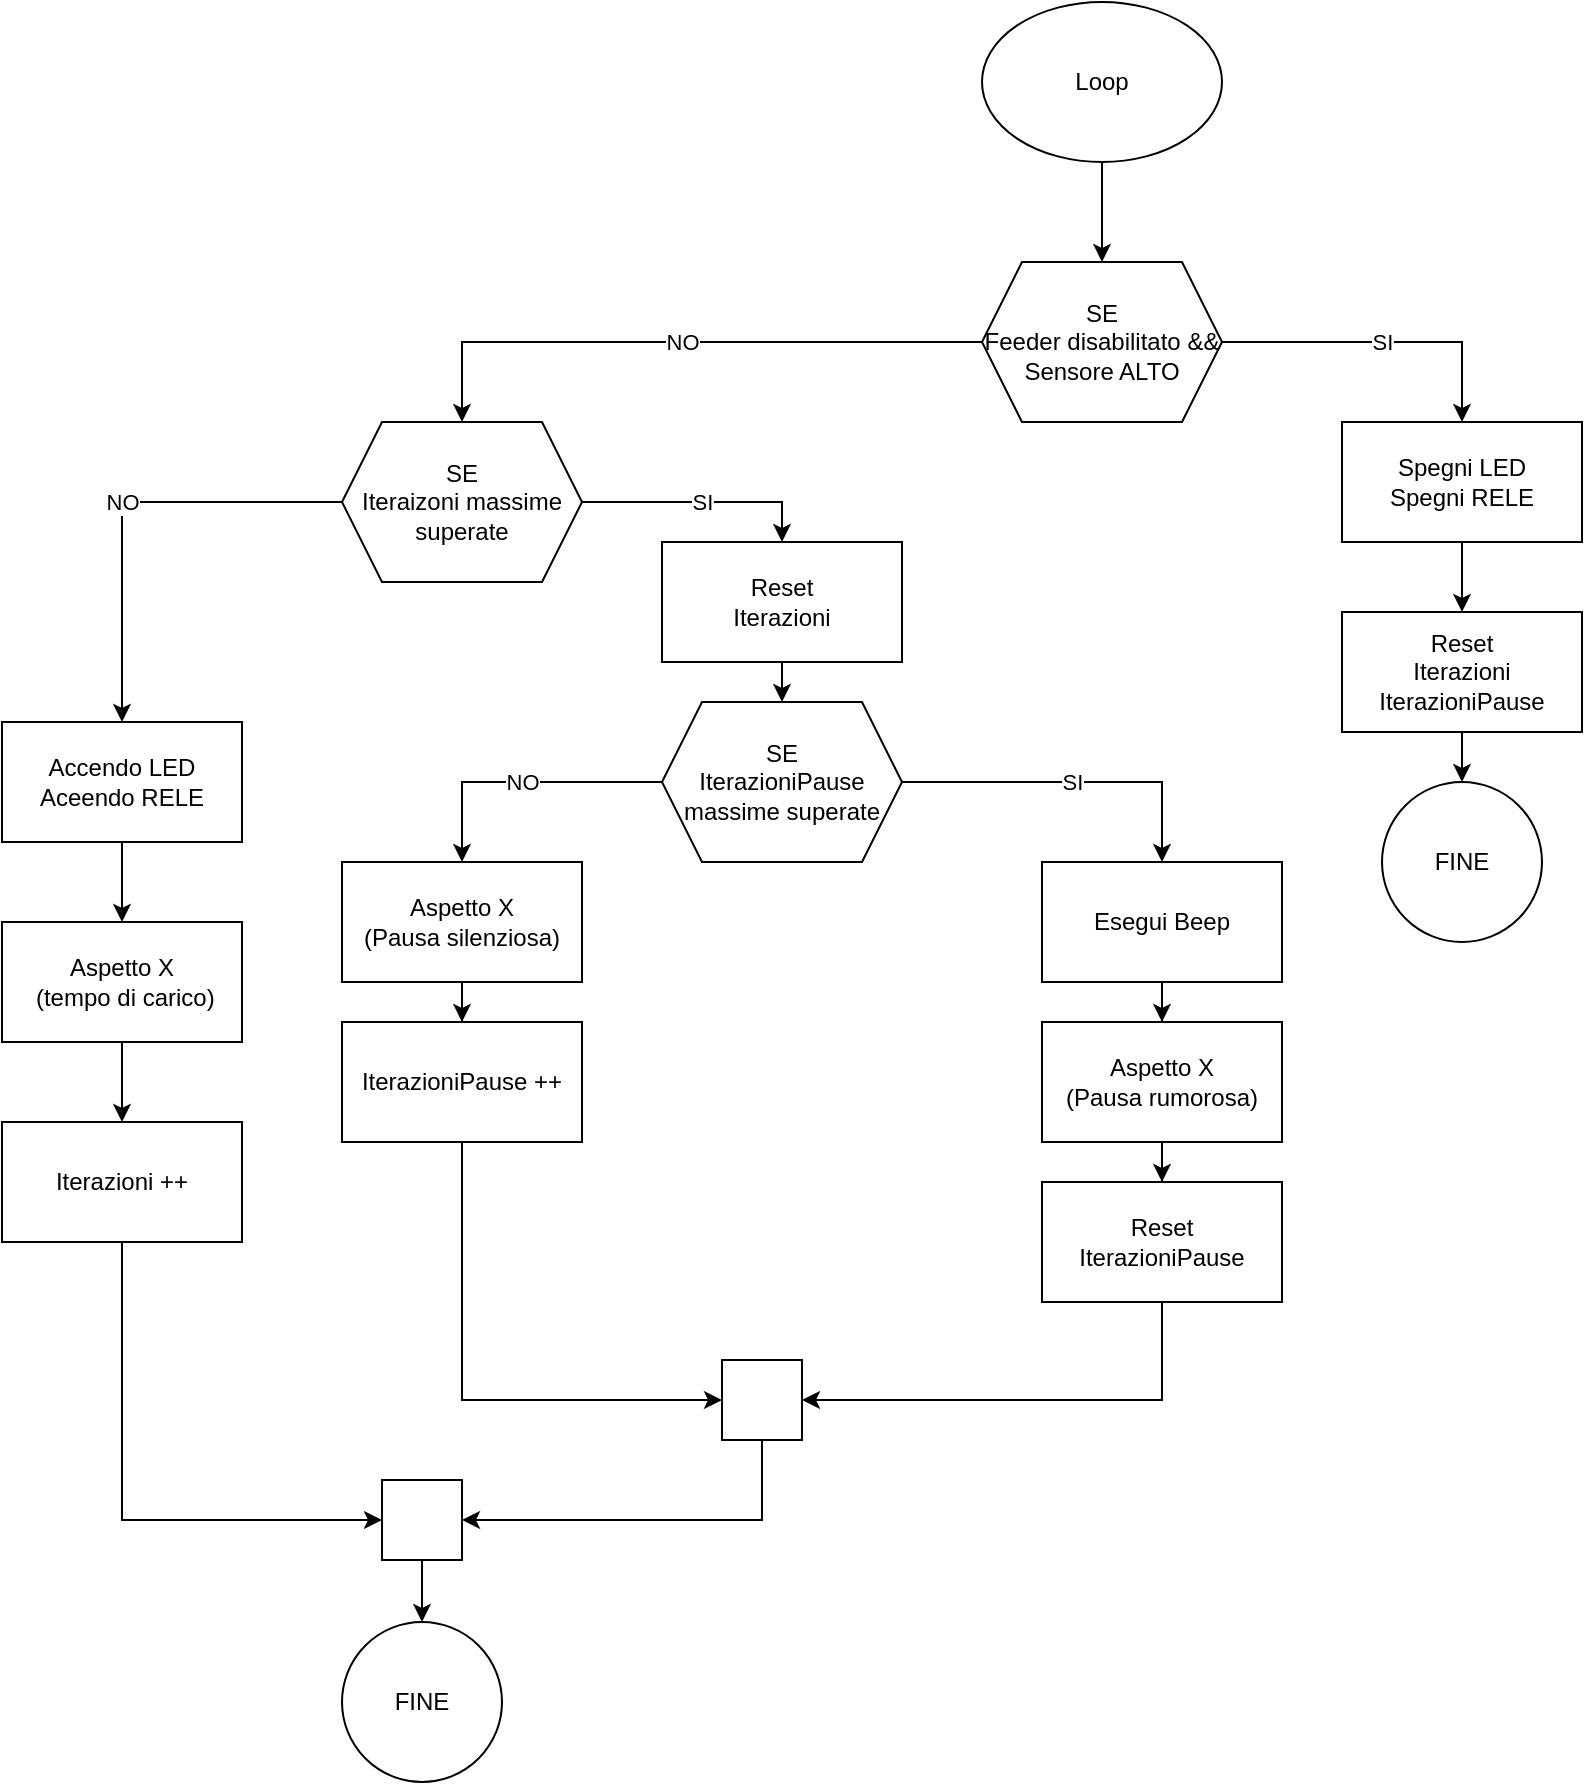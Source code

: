 <mxfile version="24.3.1" type="device">
  <diagram name="Pagina-1" id="yreeW4e1sbCAF6RY2aT7">
    <mxGraphModel dx="2927" dy="1044" grid="1" gridSize="10" guides="1" tooltips="1" connect="1" arrows="1" fold="1" page="1" pageScale="1" pageWidth="827" pageHeight="1169" math="0" shadow="0">
      <root>
        <mxCell id="0" />
        <mxCell id="1" parent="0" />
        <mxCell id="A0MLNVmFlt8SJSRwKE7a-89" style="edgeStyle=orthogonalEdgeStyle;rounded=0;orthogonalLoop=1;jettySize=auto;html=1;exitX=0.5;exitY=1;exitDx=0;exitDy=0;" edge="1" parent="1" source="A0MLNVmFlt8SJSRwKE7a-1" target="A0MLNVmFlt8SJSRwKE7a-87">
          <mxGeometry relative="1" as="geometry" />
        </mxCell>
        <mxCell id="A0MLNVmFlt8SJSRwKE7a-1" value="Loop" style="ellipse;whiteSpace=wrap;html=1;" vertex="1" parent="1">
          <mxGeometry x="130" y="120" width="120" height="80" as="geometry" />
        </mxCell>
        <mxCell id="A0MLNVmFlt8SJSRwKE7a-32" value="SI" style="edgeStyle=orthogonalEdgeStyle;rounded=0;orthogonalLoop=1;jettySize=auto;html=1;exitX=1;exitY=0.5;exitDx=0;exitDy=0;" edge="1" parent="1" source="A0MLNVmFlt8SJSRwKE7a-87" target="A0MLNVmFlt8SJSRwKE7a-31">
          <mxGeometry relative="1" as="geometry">
            <mxPoint x="250" y="290" as="sourcePoint" />
            <Array as="points">
              <mxPoint x="370" y="290" />
            </Array>
          </mxGeometry>
        </mxCell>
        <mxCell id="A0MLNVmFlt8SJSRwKE7a-45" value="NO" style="edgeStyle=orthogonalEdgeStyle;rounded=0;orthogonalLoop=1;jettySize=auto;html=1;exitX=0;exitY=0.5;exitDx=0;exitDy=0;" edge="1" parent="1" source="A0MLNVmFlt8SJSRwKE7a-87" target="A0MLNVmFlt8SJSRwKE7a-44">
          <mxGeometry relative="1" as="geometry">
            <mxPoint x="130" y="290" as="sourcePoint" />
            <Array as="points">
              <mxPoint x="-130" y="290" />
            </Array>
          </mxGeometry>
        </mxCell>
        <mxCell id="A0MLNVmFlt8SJSRwKE7a-91" value="" style="edgeStyle=orthogonalEdgeStyle;rounded=0;orthogonalLoop=1;jettySize=auto;html=1;" edge="1" parent="1" source="A0MLNVmFlt8SJSRwKE7a-31" target="A0MLNVmFlt8SJSRwKE7a-90">
          <mxGeometry relative="1" as="geometry" />
        </mxCell>
        <mxCell id="A0MLNVmFlt8SJSRwKE7a-31" value="Spegni LED&lt;div style=&quot;border-color: var(--border-color);&quot;&gt;Spegni RELE&lt;/div&gt;" style="whiteSpace=wrap;html=1;" vertex="1" parent="1">
          <mxGeometry x="310" y="330" width="120" height="60" as="geometry" />
        </mxCell>
        <mxCell id="A0MLNVmFlt8SJSRwKE7a-33" value="FINE" style="ellipse;whiteSpace=wrap;html=1;" vertex="1" parent="1">
          <mxGeometry x="330" y="510" width="80" height="80" as="geometry" />
        </mxCell>
        <mxCell id="A0MLNVmFlt8SJSRwKE7a-38" value="" style="edgeStyle=orthogonalEdgeStyle;rounded=0;orthogonalLoop=1;jettySize=auto;html=1;" edge="1" parent="1" source="A0MLNVmFlt8SJSRwKE7a-35" target="A0MLNVmFlt8SJSRwKE7a-37">
          <mxGeometry relative="1" as="geometry" />
        </mxCell>
        <mxCell id="A0MLNVmFlt8SJSRwKE7a-35" value="Accendo LED&lt;div&gt;Aceendo RELE&lt;/div&gt;" style="whiteSpace=wrap;html=1;" vertex="1" parent="1">
          <mxGeometry x="-360" y="480" width="120" height="60" as="geometry" />
        </mxCell>
        <mxCell id="A0MLNVmFlt8SJSRwKE7a-48" value="" style="edgeStyle=orthogonalEdgeStyle;rounded=0;orthogonalLoop=1;jettySize=auto;html=1;" edge="1" parent="1" source="A0MLNVmFlt8SJSRwKE7a-37" target="A0MLNVmFlt8SJSRwKE7a-47">
          <mxGeometry relative="1" as="geometry" />
        </mxCell>
        <mxCell id="A0MLNVmFlt8SJSRwKE7a-37" value="Aspetto X&lt;div&gt;&amp;nbsp;(tempo di carico)&lt;/div&gt;" style="whiteSpace=wrap;html=1;" vertex="1" parent="1">
          <mxGeometry x="-360" y="580" width="120" height="60" as="geometry" />
        </mxCell>
        <mxCell id="A0MLNVmFlt8SJSRwKE7a-46" value="NO" style="edgeStyle=orthogonalEdgeStyle;rounded=0;orthogonalLoop=1;jettySize=auto;html=1;exitX=0;exitY=0.5;exitDx=0;exitDy=0;" edge="1" parent="1" source="A0MLNVmFlt8SJSRwKE7a-44" target="A0MLNVmFlt8SJSRwKE7a-35">
          <mxGeometry relative="1" as="geometry" />
        </mxCell>
        <mxCell id="A0MLNVmFlt8SJSRwKE7a-84" value="SI" style="edgeStyle=orthogonalEdgeStyle;rounded=0;orthogonalLoop=1;jettySize=auto;html=1;" edge="1" parent="1" source="A0MLNVmFlt8SJSRwKE7a-44" target="A0MLNVmFlt8SJSRwKE7a-83">
          <mxGeometry relative="1" as="geometry">
            <Array as="points">
              <mxPoint x="30" y="370" />
            </Array>
          </mxGeometry>
        </mxCell>
        <mxCell id="A0MLNVmFlt8SJSRwKE7a-44" value="SE&lt;br&gt;Iteraizoni massime superate" style="shape=hexagon;perimeter=hexagonPerimeter2;whiteSpace=wrap;html=1;fixedSize=1;" vertex="1" parent="1">
          <mxGeometry x="-190" y="330" width="120" height="80" as="geometry" />
        </mxCell>
        <mxCell id="A0MLNVmFlt8SJSRwKE7a-53" style="edgeStyle=orthogonalEdgeStyle;rounded=0;orthogonalLoop=1;jettySize=auto;html=1;exitX=0.5;exitY=1;exitDx=0;exitDy=0;entryX=0;entryY=0.5;entryDx=0;entryDy=0;" edge="1" parent="1" source="A0MLNVmFlt8SJSRwKE7a-47" target="A0MLNVmFlt8SJSRwKE7a-52">
          <mxGeometry relative="1" as="geometry" />
        </mxCell>
        <mxCell id="A0MLNVmFlt8SJSRwKE7a-47" value="Iterazioni ++" style="whiteSpace=wrap;html=1;" vertex="1" parent="1">
          <mxGeometry x="-360" y="680" width="120" height="60" as="geometry" />
        </mxCell>
        <mxCell id="A0MLNVmFlt8SJSRwKE7a-82" value="" style="edgeStyle=orthogonalEdgeStyle;rounded=0;orthogonalLoop=1;jettySize=auto;html=1;" edge="1" parent="1" source="A0MLNVmFlt8SJSRwKE7a-52" target="A0MLNVmFlt8SJSRwKE7a-81">
          <mxGeometry relative="1" as="geometry" />
        </mxCell>
        <mxCell id="A0MLNVmFlt8SJSRwKE7a-52" value="" style="whiteSpace=wrap;html=1;aspect=fixed;" vertex="1" parent="1">
          <mxGeometry x="-170" y="859" width="40" height="40" as="geometry" />
        </mxCell>
        <mxCell id="A0MLNVmFlt8SJSRwKE7a-61" value="SI" style="edgeStyle=orthogonalEdgeStyle;rounded=0;orthogonalLoop=1;jettySize=auto;html=1;" edge="1" parent="1" source="A0MLNVmFlt8SJSRwKE7a-56" target="A0MLNVmFlt8SJSRwKE7a-60">
          <mxGeometry relative="1" as="geometry">
            <Array as="points">
              <mxPoint x="220" y="510" />
            </Array>
          </mxGeometry>
        </mxCell>
        <mxCell id="A0MLNVmFlt8SJSRwKE7a-70" value="NO" style="edgeStyle=orthogonalEdgeStyle;rounded=0;orthogonalLoop=1;jettySize=auto;html=1;" edge="1" parent="1" source="A0MLNVmFlt8SJSRwKE7a-56" target="A0MLNVmFlt8SJSRwKE7a-69">
          <mxGeometry relative="1" as="geometry">
            <Array as="points">
              <mxPoint x="-130" y="510" />
            </Array>
          </mxGeometry>
        </mxCell>
        <mxCell id="A0MLNVmFlt8SJSRwKE7a-56" value="SE&lt;br&gt;IterazioniPause massime superate" style="shape=hexagon;perimeter=hexagonPerimeter2;whiteSpace=wrap;html=1;fixedSize=1;" vertex="1" parent="1">
          <mxGeometry x="-30" y="470" width="120" height="80" as="geometry" />
        </mxCell>
        <mxCell id="A0MLNVmFlt8SJSRwKE7a-64" value="" style="edgeStyle=orthogonalEdgeStyle;rounded=0;orthogonalLoop=1;jettySize=auto;html=1;" edge="1" parent="1" source="A0MLNVmFlt8SJSRwKE7a-60" target="A0MLNVmFlt8SJSRwKE7a-63">
          <mxGeometry relative="1" as="geometry" />
        </mxCell>
        <mxCell id="A0MLNVmFlt8SJSRwKE7a-60" value="Esegui Beep" style="whiteSpace=wrap;html=1;" vertex="1" parent="1">
          <mxGeometry x="160" y="550" width="120" height="60" as="geometry" />
        </mxCell>
        <mxCell id="A0MLNVmFlt8SJSRwKE7a-95" value="" style="edgeStyle=orthogonalEdgeStyle;rounded=0;orthogonalLoop=1;jettySize=auto;html=1;" edge="1" parent="1" source="A0MLNVmFlt8SJSRwKE7a-63" target="A0MLNVmFlt8SJSRwKE7a-94">
          <mxGeometry relative="1" as="geometry" />
        </mxCell>
        <mxCell id="A0MLNVmFlt8SJSRwKE7a-63" value="Aspetto X&lt;div&gt;(Pausa rumorosa)&lt;/div&gt;" style="whiteSpace=wrap;html=1;" vertex="1" parent="1">
          <mxGeometry x="160" y="630" width="120" height="60" as="geometry" />
        </mxCell>
        <mxCell id="A0MLNVmFlt8SJSRwKE7a-75" value="" style="edgeStyle=orthogonalEdgeStyle;rounded=0;orthogonalLoop=1;jettySize=auto;html=1;" edge="1" parent="1" source="A0MLNVmFlt8SJSRwKE7a-69" target="A0MLNVmFlt8SJSRwKE7a-74">
          <mxGeometry relative="1" as="geometry" />
        </mxCell>
        <mxCell id="A0MLNVmFlt8SJSRwKE7a-69" value="Aspetto X&lt;div&gt;(Pausa silenziosa)&lt;/div&gt;" style="whiteSpace=wrap;html=1;" vertex="1" parent="1">
          <mxGeometry x="-190" y="550" width="120" height="60" as="geometry" />
        </mxCell>
        <mxCell id="A0MLNVmFlt8SJSRwKE7a-77" style="edgeStyle=orthogonalEdgeStyle;rounded=0;orthogonalLoop=1;jettySize=auto;html=1;exitX=0.5;exitY=1;exitDx=0;exitDy=0;entryX=1;entryY=0.5;entryDx=0;entryDy=0;" edge="1" parent="1" source="A0MLNVmFlt8SJSRwKE7a-71" target="A0MLNVmFlt8SJSRwKE7a-52">
          <mxGeometry relative="1" as="geometry" />
        </mxCell>
        <mxCell id="A0MLNVmFlt8SJSRwKE7a-71" value="" style="whiteSpace=wrap;html=1;aspect=fixed;" vertex="1" parent="1">
          <mxGeometry y="799" width="40" height="40" as="geometry" />
        </mxCell>
        <mxCell id="A0MLNVmFlt8SJSRwKE7a-76" style="edgeStyle=orthogonalEdgeStyle;rounded=0;orthogonalLoop=1;jettySize=auto;html=1;exitX=0.5;exitY=1;exitDx=0;exitDy=0;entryX=0;entryY=0.5;entryDx=0;entryDy=0;" edge="1" parent="1" source="A0MLNVmFlt8SJSRwKE7a-74" target="A0MLNVmFlt8SJSRwKE7a-71">
          <mxGeometry relative="1" as="geometry" />
        </mxCell>
        <mxCell id="A0MLNVmFlt8SJSRwKE7a-74" value="IterazioniPause ++" style="whiteSpace=wrap;html=1;" vertex="1" parent="1">
          <mxGeometry x="-190" y="630" width="120" height="60" as="geometry" />
        </mxCell>
        <mxCell id="A0MLNVmFlt8SJSRwKE7a-81" value="FINE" style="ellipse;whiteSpace=wrap;html=1;" vertex="1" parent="1">
          <mxGeometry x="-190" y="930" width="80" height="80" as="geometry" />
        </mxCell>
        <mxCell id="A0MLNVmFlt8SJSRwKE7a-85" style="edgeStyle=orthogonalEdgeStyle;rounded=0;orthogonalLoop=1;jettySize=auto;html=1;exitX=0.5;exitY=1;exitDx=0;exitDy=0;entryX=0.5;entryY=0;entryDx=0;entryDy=0;" edge="1" parent="1" source="A0MLNVmFlt8SJSRwKE7a-83" target="A0MLNVmFlt8SJSRwKE7a-56">
          <mxGeometry relative="1" as="geometry" />
        </mxCell>
        <mxCell id="A0MLNVmFlt8SJSRwKE7a-83" value="Reset&lt;div&gt;Iterazioni&lt;/div&gt;" style="whiteSpace=wrap;html=1;" vertex="1" parent="1">
          <mxGeometry x="-30" y="390" width="120" height="60" as="geometry" />
        </mxCell>
        <mxCell id="A0MLNVmFlt8SJSRwKE7a-87" value="SE&lt;div&gt;Feeder disabilitato &amp;amp;&amp;amp;&lt;/div&gt;&lt;div&gt;Sensore ALTO&lt;/div&gt;" style="shape=hexagon;perimeter=hexagonPerimeter2;whiteSpace=wrap;html=1;fixedSize=1;" vertex="1" parent="1">
          <mxGeometry x="130" y="250" width="120" height="80" as="geometry" />
        </mxCell>
        <mxCell id="A0MLNVmFlt8SJSRwKE7a-92" style="edgeStyle=orthogonalEdgeStyle;rounded=0;orthogonalLoop=1;jettySize=auto;html=1;exitX=0.5;exitY=1;exitDx=0;exitDy=0;" edge="1" parent="1" source="A0MLNVmFlt8SJSRwKE7a-90" target="A0MLNVmFlt8SJSRwKE7a-33">
          <mxGeometry relative="1" as="geometry" />
        </mxCell>
        <mxCell id="A0MLNVmFlt8SJSRwKE7a-90" value="Reset&lt;div&gt;Iterazioni&lt;/div&gt;&lt;div&gt;IterazioniPause&lt;/div&gt;" style="whiteSpace=wrap;html=1;" vertex="1" parent="1">
          <mxGeometry x="310" y="425" width="120" height="60" as="geometry" />
        </mxCell>
        <mxCell id="A0MLNVmFlt8SJSRwKE7a-96" style="edgeStyle=orthogonalEdgeStyle;rounded=0;orthogonalLoop=1;jettySize=auto;html=1;exitX=0.5;exitY=1;exitDx=0;exitDy=0;entryX=1;entryY=0.5;entryDx=0;entryDy=0;" edge="1" parent="1" source="A0MLNVmFlt8SJSRwKE7a-94" target="A0MLNVmFlt8SJSRwKE7a-71">
          <mxGeometry relative="1" as="geometry" />
        </mxCell>
        <mxCell id="A0MLNVmFlt8SJSRwKE7a-94" value="Reset&lt;div&gt;IterazioniPause&lt;/div&gt;" style="whiteSpace=wrap;html=1;" vertex="1" parent="1">
          <mxGeometry x="160" y="710" width="120" height="60" as="geometry" />
        </mxCell>
      </root>
    </mxGraphModel>
  </diagram>
</mxfile>
